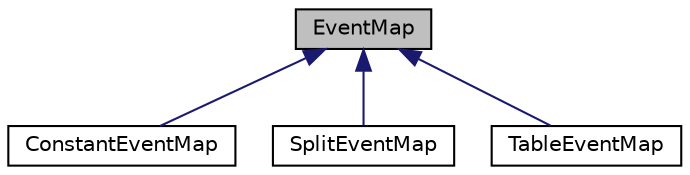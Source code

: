 digraph "EventMap"
{
  edge [fontname="Helvetica",fontsize="10",labelfontname="Helvetica",labelfontsize="10"];
  node [fontname="Helvetica",fontsize="10",shape=record];
  Node0 [label="EventMap",height=0.2,width=0.4,color="black", fillcolor="grey75", style="filled", fontcolor="black"];
  Node0 -> Node1 [dir="back",color="midnightblue",fontsize="10",style="solid",fontname="Helvetica"];
  Node1 [label="ConstantEventMap",height=0.2,width=0.4,color="black", fillcolor="white", style="filled",URL="$classkaldi_1_1ConstantEventMap.html"];
  Node0 -> Node2 [dir="back",color="midnightblue",fontsize="10",style="solid",fontname="Helvetica"];
  Node2 [label="SplitEventMap",height=0.2,width=0.4,color="black", fillcolor="white", style="filled",URL="$classkaldi_1_1SplitEventMap.html"];
  Node0 -> Node3 [dir="back",color="midnightblue",fontsize="10",style="solid",fontname="Helvetica"];
  Node3 [label="TableEventMap",height=0.2,width=0.4,color="black", fillcolor="white", style="filled",URL="$classkaldi_1_1TableEventMap.html"];
}
